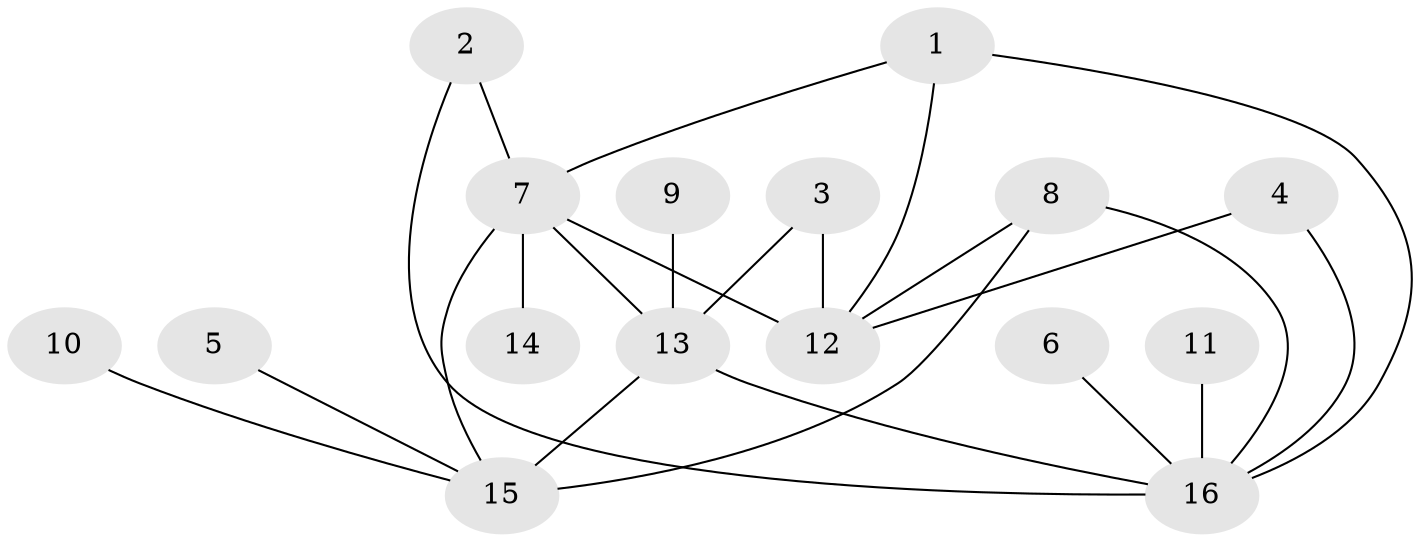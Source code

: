 // original degree distribution, {7: 0.057692307692307696, 3: 0.09615384615384616, 11: 0.019230769230769232, 9: 0.019230769230769232, 5: 0.019230769230769232, 10: 0.019230769230769232, 2: 0.19230769230769232, 1: 0.5576923076923077, 4: 0.019230769230769232}
// Generated by graph-tools (version 1.1) at 2025/37/03/04/25 23:37:43]
// undirected, 16 vertices, 23 edges
graph export_dot {
  node [color=gray90,style=filled];
  1;
  2;
  3;
  4;
  5;
  6;
  7;
  8;
  9;
  10;
  11;
  12;
  13;
  14;
  15;
  16;
  1 -- 7 [weight=1.0];
  1 -- 12 [weight=1.0];
  1 -- 16 [weight=1.0];
  2 -- 7 [weight=1.0];
  2 -- 16 [weight=1.0];
  3 -- 12 [weight=2.0];
  3 -- 13 [weight=1.0];
  4 -- 12 [weight=1.0];
  4 -- 16 [weight=1.0];
  5 -- 15 [weight=1.0];
  6 -- 16 [weight=1.0];
  7 -- 12 [weight=2.0];
  7 -- 13 [weight=1.0];
  7 -- 14 [weight=1.0];
  7 -- 15 [weight=1.0];
  8 -- 12 [weight=1.0];
  8 -- 15 [weight=1.0];
  8 -- 16 [weight=1.0];
  9 -- 13 [weight=1.0];
  10 -- 15 [weight=1.0];
  11 -- 16 [weight=1.0];
  13 -- 15 [weight=2.0];
  13 -- 16 [weight=1.0];
}
